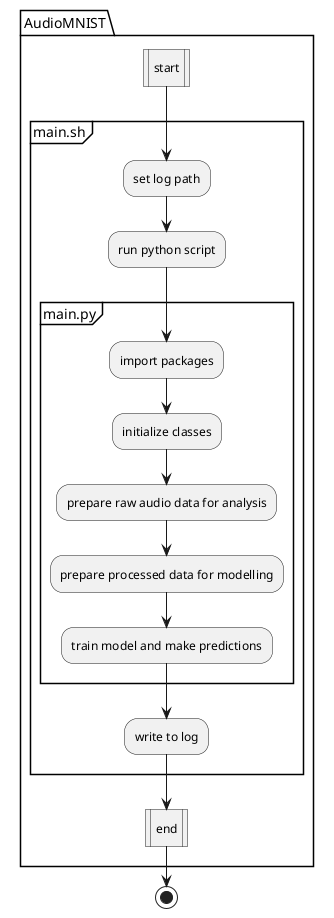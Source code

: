 @startuml Pipeline Flowchart
|AudioMNIST|
package "AudioMNIST" {
    :start|
    partition "main.sh" {
        :set log path;
        :run python script;
        partition "main.py" {
            :import packages;
            :initialize classes;
            :prepare raw audio data for analysis;
            :prepare processed data for modelling;
            :train model and make predictions;
        }
        :write to log;
    }
    :end|
}
stop
@enduml
